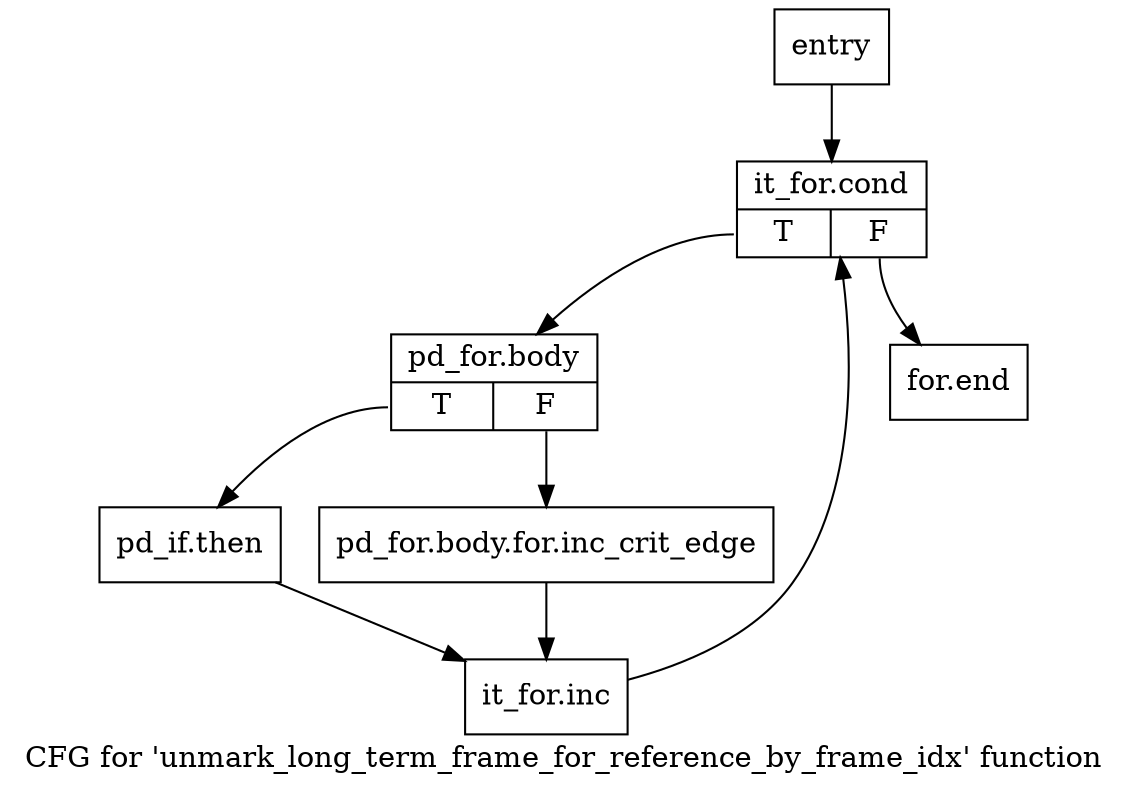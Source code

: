 digraph "CFG for 'unmark_long_term_frame_for_reference_by_frame_idx' function" {
	label="CFG for 'unmark_long_term_frame_for_reference_by_frame_idx' function";

	Node0x1916fd0 [shape=record,label="{entry}"];
	Node0x1916fd0 -> Node0x1917020;
	Node0x1917020 [shape=record,label="{it_for.cond|{<s0>T|<s1>F}}"];
	Node0x1917020:s0 -> Node0x1917070;
	Node0x1917020:s1 -> Node0x19171b0;
	Node0x1917070 [shape=record,label="{pd_for.body|{<s0>T|<s1>F}}"];
	Node0x1917070:s0 -> Node0x1917110;
	Node0x1917070:s1 -> Node0x19170c0;
	Node0x19170c0 [shape=record,label="{pd_for.body.for.inc_crit_edge}"];
	Node0x19170c0 -> Node0x1917160;
	Node0x1917110 [shape=record,label="{pd_if.then}"];
	Node0x1917110 -> Node0x1917160;
	Node0x1917160 [shape=record,label="{it_for.inc}"];
	Node0x1917160 -> Node0x1917020;
	Node0x19171b0 [shape=record,label="{for.end}"];
}
